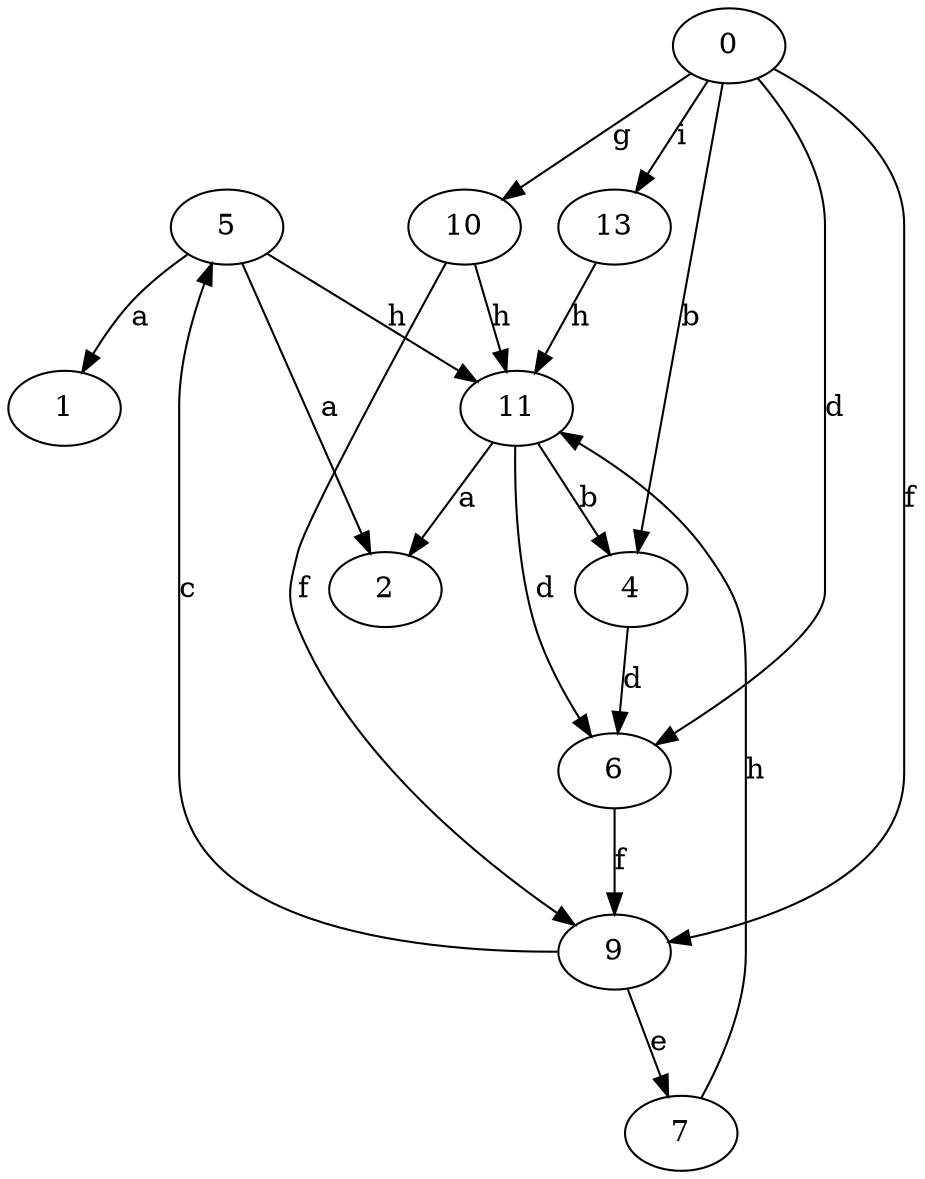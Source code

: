 strict digraph  {
1;
2;
4;
5;
6;
7;
9;
10;
11;
0;
13;
4 -> 6  [label=d];
5 -> 1  [label=a];
5 -> 2  [label=a];
5 -> 11  [label=h];
6 -> 9  [label=f];
7 -> 11  [label=h];
9 -> 5  [label=c];
9 -> 7  [label=e];
10 -> 9  [label=f];
10 -> 11  [label=h];
11 -> 2  [label=a];
11 -> 4  [label=b];
11 -> 6  [label=d];
0 -> 4  [label=b];
0 -> 6  [label=d];
0 -> 9  [label=f];
0 -> 10  [label=g];
0 -> 13  [label=i];
13 -> 11  [label=h];
}
